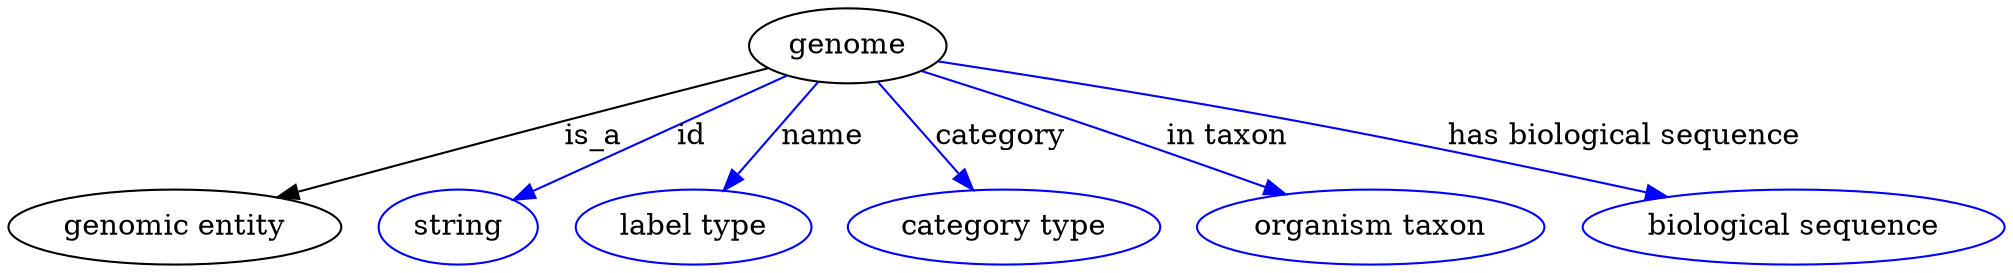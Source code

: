digraph {
	graph [bb="0,0,778.29,123"];
	node [label="\N"];
	genome	[height=0.5,
		label=genome,
		pos="330.69,105",
		width=1.0832];
	"genomic entity"	[height=0.5,
		pos="63.694,18",
		width=1.7693];
	genome -> "genomic entity"	[label=is_a,
		lp="229.69,61.5",
		pos="e,103.81,32.051 299.29,94.27 276.83,87.29 245.88,77.631 218.69,69 183.43,57.804 143.73,44.991 113.33,35.139"];
	id	[color=blue,
		height=0.5,
		label=string,
		pos="175.69,18",
		width=0.84854];
	genome -> id	[color=blue,
		label=id,
		lp="268.19,61.5",
		pos="e,197.25,30.819 306.48,90.719 279.43,75.888 235.61,51.857 206.24,35.749",
		style=solid];
	name	[color=blue,
		height=0.5,
		label="label type",
		pos="269.69,18",
		width=1.2638];
	genome -> name	[color=blue,
		label=name,
		lp="320.19,61.5",
		pos="e,281.63,35.629 318.93,87.611 310.05,75.226 297.69,58.012 287.58,43.925",
		style=solid];
	category	[color=blue,
		height=0.5,
		label="category type",
		pos="391.69,18",
		width=1.6249];
	genome -> category	[color=blue,
		label=category,
		lp="389.19,61.5",
		pos="e,379.76,35.629 342.46,87.611 351.34,75.226 363.7,58.012 373.81,43.925",
		style=solid];
	"in taxon"	[color=blue,
		height=0.5,
		label="organism taxon",
		pos="533.69,18",
		width=1.8234];
	genome -> "in taxon"	[color=blue,
		label="in taxon",
		lp="475.19,61.5",
		pos="e,500.22,33.487 359.02,92.616 375.82,85.83 397.5,77.005 416.69,69 441.29,58.74 468.69,47.046 490.79,37.548",
		style=solid];
	"has biological sequence"	[color=blue,
		height=0.5,
		label="biological sequence",
		pos="697.69,18",
		width=2.2387];
	genome -> "has biological sequence"	[color=blue,
		label="has biological sequence",
		lp="626.69,61.5",
		pos="e,648.31,32.295 366.17,97.253 400.83,90.54 455.03,79.721 501.69,69 547.72,58.425 599.48,45.162 638.25,34.954",
		style=solid];
}
